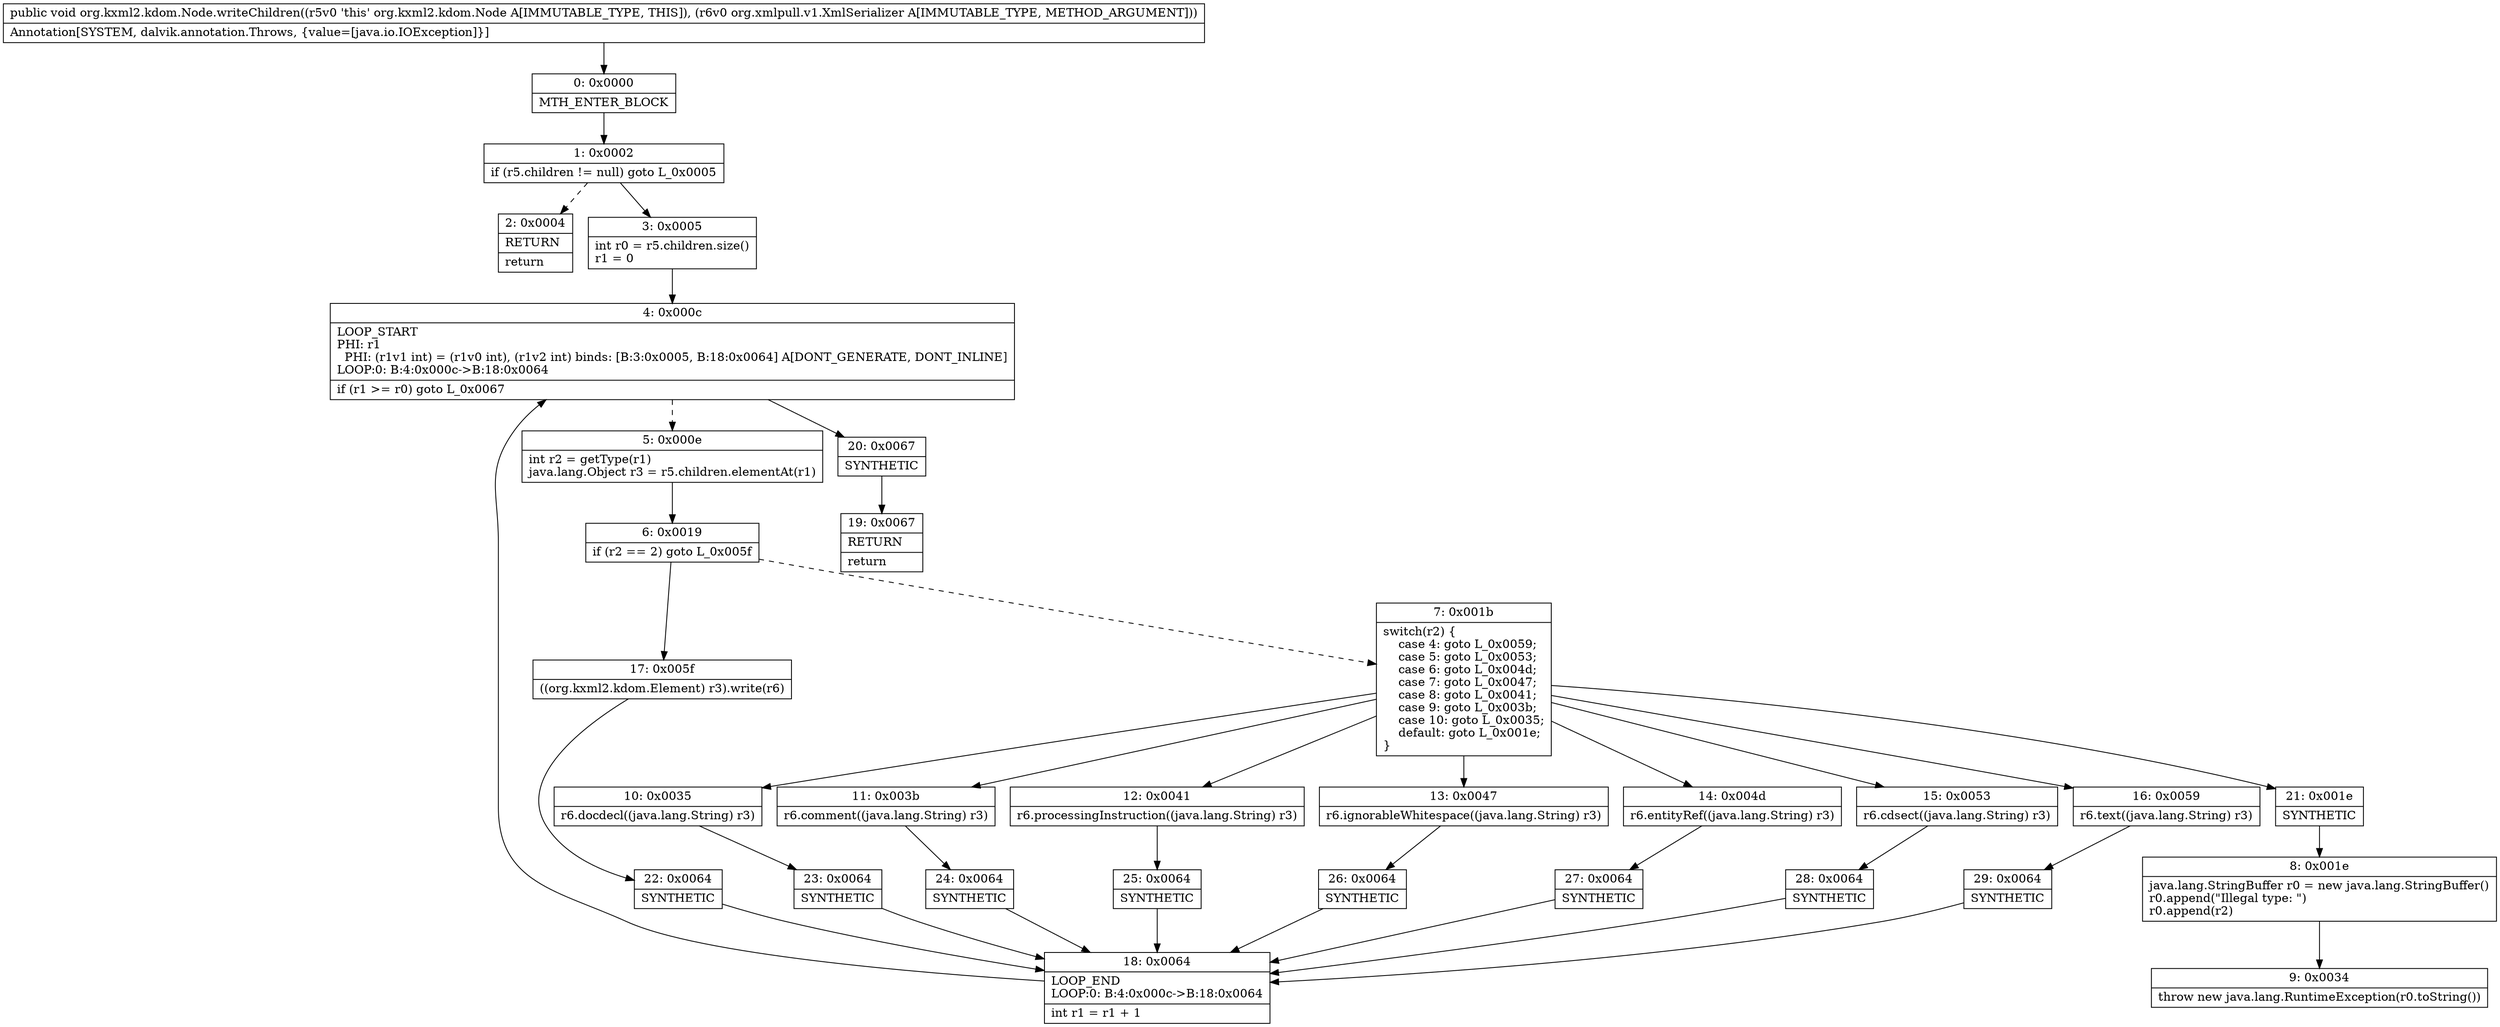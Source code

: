digraph "CFG fororg.kxml2.kdom.Node.writeChildren(Lorg\/xmlpull\/v1\/XmlSerializer;)V" {
Node_0 [shape=record,label="{0\:\ 0x0000|MTH_ENTER_BLOCK\l}"];
Node_1 [shape=record,label="{1\:\ 0x0002|if (r5.children != null) goto L_0x0005\l}"];
Node_2 [shape=record,label="{2\:\ 0x0004|RETURN\l|return\l}"];
Node_3 [shape=record,label="{3\:\ 0x0005|int r0 = r5.children.size()\lr1 = 0\l}"];
Node_4 [shape=record,label="{4\:\ 0x000c|LOOP_START\lPHI: r1 \l  PHI: (r1v1 int) = (r1v0 int), (r1v2 int) binds: [B:3:0x0005, B:18:0x0064] A[DONT_GENERATE, DONT_INLINE]\lLOOP:0: B:4:0x000c\-\>B:18:0x0064\l|if (r1 \>= r0) goto L_0x0067\l}"];
Node_5 [shape=record,label="{5\:\ 0x000e|int r2 = getType(r1)\ljava.lang.Object r3 = r5.children.elementAt(r1)\l}"];
Node_6 [shape=record,label="{6\:\ 0x0019|if (r2 == 2) goto L_0x005f\l}"];
Node_7 [shape=record,label="{7\:\ 0x001b|switch(r2) \{\l    case 4: goto L_0x0059;\l    case 5: goto L_0x0053;\l    case 6: goto L_0x004d;\l    case 7: goto L_0x0047;\l    case 8: goto L_0x0041;\l    case 9: goto L_0x003b;\l    case 10: goto L_0x0035;\l    default: goto L_0x001e;\l\}\l}"];
Node_8 [shape=record,label="{8\:\ 0x001e|java.lang.StringBuffer r0 = new java.lang.StringBuffer()\lr0.append(\"Illegal type: \")\lr0.append(r2)\l}"];
Node_9 [shape=record,label="{9\:\ 0x0034|throw new java.lang.RuntimeException(r0.toString())\l}"];
Node_10 [shape=record,label="{10\:\ 0x0035|r6.docdecl((java.lang.String) r3)\l}"];
Node_11 [shape=record,label="{11\:\ 0x003b|r6.comment((java.lang.String) r3)\l}"];
Node_12 [shape=record,label="{12\:\ 0x0041|r6.processingInstruction((java.lang.String) r3)\l}"];
Node_13 [shape=record,label="{13\:\ 0x0047|r6.ignorableWhitespace((java.lang.String) r3)\l}"];
Node_14 [shape=record,label="{14\:\ 0x004d|r6.entityRef((java.lang.String) r3)\l}"];
Node_15 [shape=record,label="{15\:\ 0x0053|r6.cdsect((java.lang.String) r3)\l}"];
Node_16 [shape=record,label="{16\:\ 0x0059|r6.text((java.lang.String) r3)\l}"];
Node_17 [shape=record,label="{17\:\ 0x005f|((org.kxml2.kdom.Element) r3).write(r6)\l}"];
Node_18 [shape=record,label="{18\:\ 0x0064|LOOP_END\lLOOP:0: B:4:0x000c\-\>B:18:0x0064\l|int r1 = r1 + 1\l}"];
Node_19 [shape=record,label="{19\:\ 0x0067|RETURN\l|return\l}"];
Node_20 [shape=record,label="{20\:\ 0x0067|SYNTHETIC\l}"];
Node_21 [shape=record,label="{21\:\ 0x001e|SYNTHETIC\l}"];
Node_22 [shape=record,label="{22\:\ 0x0064|SYNTHETIC\l}"];
Node_23 [shape=record,label="{23\:\ 0x0064|SYNTHETIC\l}"];
Node_24 [shape=record,label="{24\:\ 0x0064|SYNTHETIC\l}"];
Node_25 [shape=record,label="{25\:\ 0x0064|SYNTHETIC\l}"];
Node_26 [shape=record,label="{26\:\ 0x0064|SYNTHETIC\l}"];
Node_27 [shape=record,label="{27\:\ 0x0064|SYNTHETIC\l}"];
Node_28 [shape=record,label="{28\:\ 0x0064|SYNTHETIC\l}"];
Node_29 [shape=record,label="{29\:\ 0x0064|SYNTHETIC\l}"];
MethodNode[shape=record,label="{public void org.kxml2.kdom.Node.writeChildren((r5v0 'this' org.kxml2.kdom.Node A[IMMUTABLE_TYPE, THIS]), (r6v0 org.xmlpull.v1.XmlSerializer A[IMMUTABLE_TYPE, METHOD_ARGUMENT]))  | Annotation[SYSTEM, dalvik.annotation.Throws, \{value=[java.io.IOException]\}]\l}"];
MethodNode -> Node_0;
Node_0 -> Node_1;
Node_1 -> Node_2[style=dashed];
Node_1 -> Node_3;
Node_3 -> Node_4;
Node_4 -> Node_5[style=dashed];
Node_4 -> Node_20;
Node_5 -> Node_6;
Node_6 -> Node_7[style=dashed];
Node_6 -> Node_17;
Node_7 -> Node_10;
Node_7 -> Node_11;
Node_7 -> Node_12;
Node_7 -> Node_13;
Node_7 -> Node_14;
Node_7 -> Node_15;
Node_7 -> Node_16;
Node_7 -> Node_21;
Node_8 -> Node_9;
Node_10 -> Node_23;
Node_11 -> Node_24;
Node_12 -> Node_25;
Node_13 -> Node_26;
Node_14 -> Node_27;
Node_15 -> Node_28;
Node_16 -> Node_29;
Node_17 -> Node_22;
Node_18 -> Node_4;
Node_20 -> Node_19;
Node_21 -> Node_8;
Node_22 -> Node_18;
Node_23 -> Node_18;
Node_24 -> Node_18;
Node_25 -> Node_18;
Node_26 -> Node_18;
Node_27 -> Node_18;
Node_28 -> Node_18;
Node_29 -> Node_18;
}


